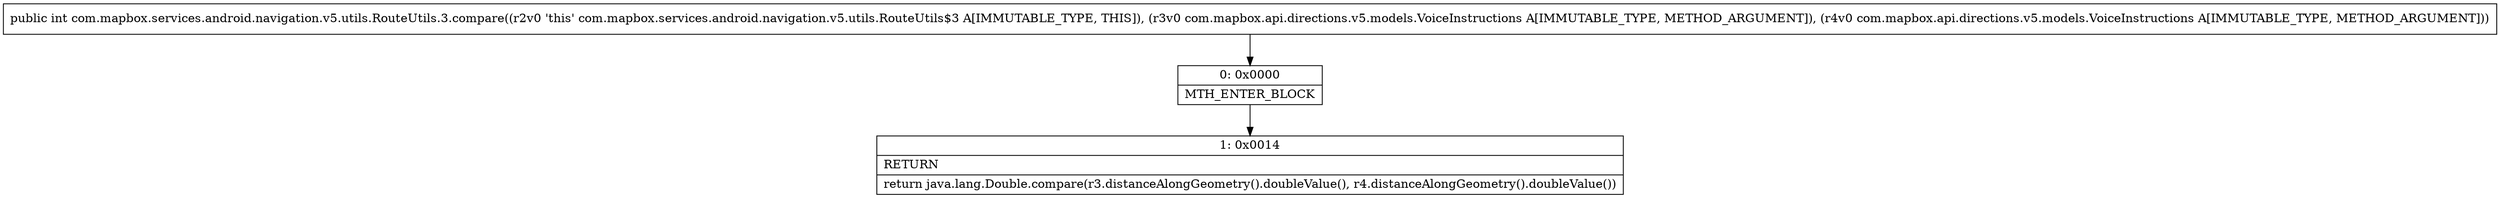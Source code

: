 digraph "CFG forcom.mapbox.services.android.navigation.v5.utils.RouteUtils.3.compare(Lcom\/mapbox\/api\/directions\/v5\/models\/VoiceInstructions;Lcom\/mapbox\/api\/directions\/v5\/models\/VoiceInstructions;)I" {
Node_0 [shape=record,label="{0\:\ 0x0000|MTH_ENTER_BLOCK\l}"];
Node_1 [shape=record,label="{1\:\ 0x0014|RETURN\l|return java.lang.Double.compare(r3.distanceAlongGeometry().doubleValue(), r4.distanceAlongGeometry().doubleValue())\l}"];
MethodNode[shape=record,label="{public int com.mapbox.services.android.navigation.v5.utils.RouteUtils.3.compare((r2v0 'this' com.mapbox.services.android.navigation.v5.utils.RouteUtils$3 A[IMMUTABLE_TYPE, THIS]), (r3v0 com.mapbox.api.directions.v5.models.VoiceInstructions A[IMMUTABLE_TYPE, METHOD_ARGUMENT]), (r4v0 com.mapbox.api.directions.v5.models.VoiceInstructions A[IMMUTABLE_TYPE, METHOD_ARGUMENT])) }"];
MethodNode -> Node_0;
Node_0 -> Node_1;
}

